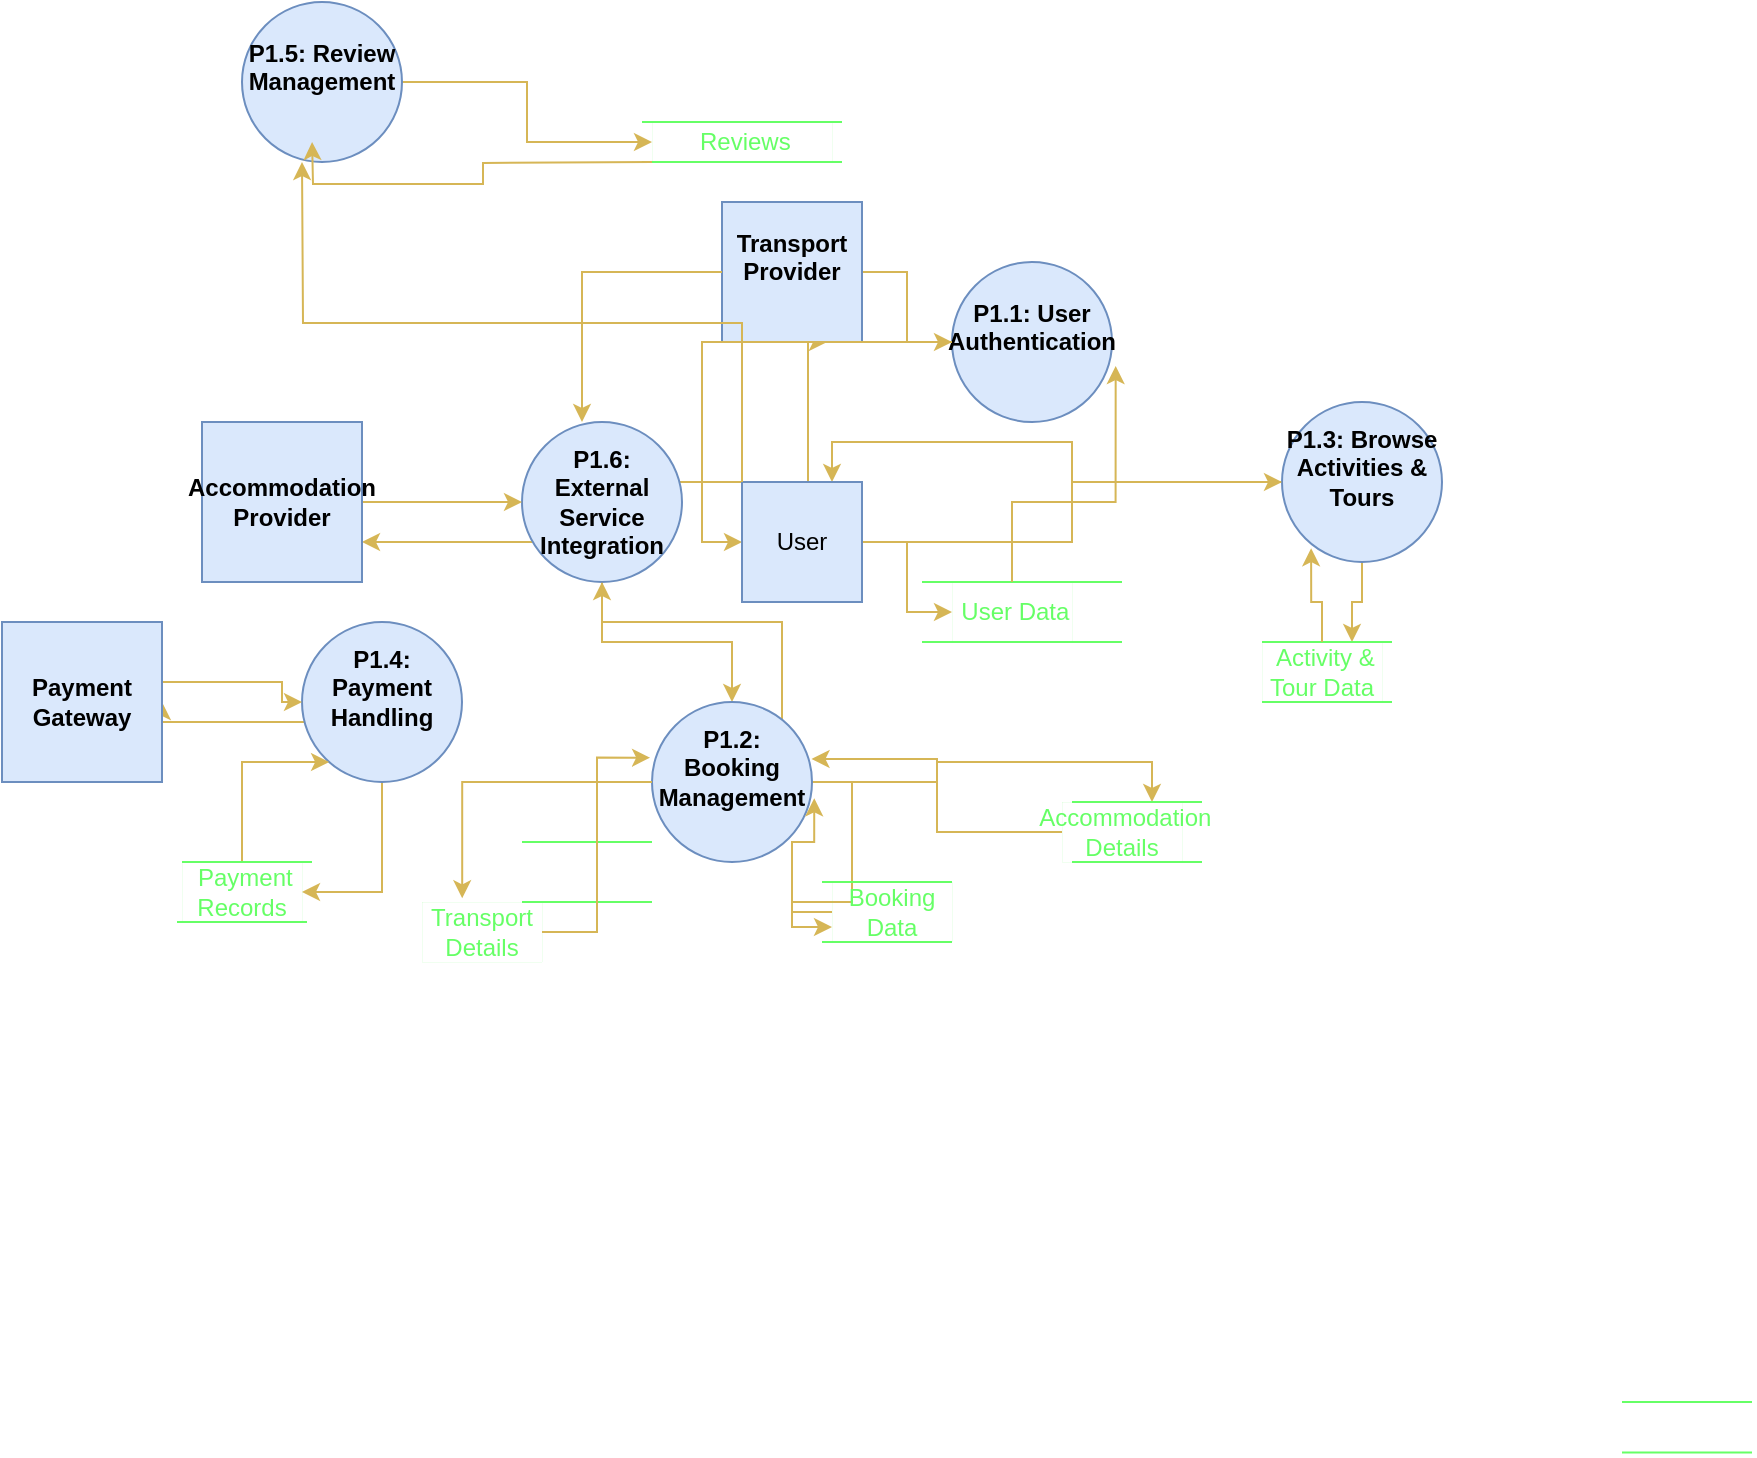 <mxfile version="26.2.13">
  <diagram name="Page-1" id="Jheeksck0w23O_Lzc13A">
    <mxGraphModel dx="874" dy="2085" grid="1" gridSize="10" guides="1" tooltips="1" connect="1" arrows="1" fold="1" page="1" pageScale="1" pageWidth="1169" pageHeight="1654" math="0" shadow="0">
      <root>
        <mxCell id="0" />
        <mxCell id="1" parent="0" />
        <mxCell id="H48hmFiYQyoYzxlyVc5z-39" style="edgeStyle=orthogonalEdgeStyle;rounded=0;orthogonalLoop=1;jettySize=auto;html=1;entryX=0.5;entryY=0;entryDx=0;entryDy=0;fillColor=#fff2cc;strokeColor=#d6b656;" parent="1" source="H48hmFiYQyoYzxlyVc5z-2" target="H48hmFiYQyoYzxlyVc5z-6" edge="1">
          <mxGeometry relative="1" as="geometry" />
        </mxCell>
        <mxCell id="H48hmFiYQyoYzxlyVc5z-43" style="edgeStyle=orthogonalEdgeStyle;rounded=0;orthogonalLoop=1;jettySize=auto;html=1;fillColor=#fff2cc;strokeColor=#d6b656;" parent="1" source="H48hmFiYQyoYzxlyVc5z-2" target="H48hmFiYQyoYzxlyVc5z-41" edge="1">
          <mxGeometry relative="1" as="geometry">
            <Array as="points">
              <mxPoint x="330" y="130" />
              <mxPoint x="330" y="130" />
            </Array>
          </mxGeometry>
        </mxCell>
        <mxCell id="H48hmFiYQyoYzxlyVc5z-46" style="edgeStyle=orthogonalEdgeStyle;rounded=0;orthogonalLoop=1;jettySize=auto;html=1;entryX=0.75;entryY=1;entryDx=0;entryDy=0;fillColor=#fff2cc;strokeColor=#d6b656;" parent="1" source="H48hmFiYQyoYzxlyVc5z-2" target="H48hmFiYQyoYzxlyVc5z-44" edge="1">
          <mxGeometry relative="1" as="geometry">
            <Array as="points">
              <mxPoint x="513" y="100" />
            </Array>
          </mxGeometry>
        </mxCell>
        <mxCell id="H48hmFiYQyoYzxlyVc5z-2" value="P1.6: External Service Integration" style="ellipse;whiteSpace=wrap;html=1;aspect=fixed;fillColor=#dae8fc;strokeColor=#6c8ebf;fontStyle=1" parent="1" vertex="1">
          <mxGeometry x="370" y="70" width="80" height="80" as="geometry" />
        </mxCell>
        <mxCell id="H48hmFiYQyoYzxlyVc5z-16" style="edgeStyle=orthogonalEdgeStyle;rounded=0;orthogonalLoop=1;jettySize=auto;html=1;entryX=0;entryY=0.5;entryDx=0;entryDy=0;fillColor=#fff2cc;strokeColor=#d6b656;" parent="1" source="HUWv6nAgPmBTQmqejDX9-2" target="H48hmFiYQyoYzxlyVc5z-14" edge="1">
          <mxGeometry relative="1" as="geometry" />
        </mxCell>
        <mxCell id="H48hmFiYQyoYzxlyVc5z-3" value="&#xa;P1.1: User Authentication&#xa;&#xa;" style="ellipse;whiteSpace=wrap;html=1;aspect=fixed;fillColor=#dae8fc;strokeColor=#6c8ebf;fontStyle=1" parent="1" vertex="1">
          <mxGeometry x="585" y="-10" width="80" height="80" as="geometry" />
        </mxCell>
        <mxCell id="H48hmFiYQyoYzxlyVc5z-67" style="edgeStyle=orthogonalEdgeStyle;rounded=0;orthogonalLoop=1;jettySize=auto;html=1;fillColor=#fff2cc;strokeColor=#d6b656;" parent="1" source="H48hmFiYQyoYzxlyVc5z-4" target="H48hmFiYQyoYzxlyVc5z-66" edge="1">
          <mxGeometry relative="1" as="geometry" />
        </mxCell>
        <mxCell id="H48hmFiYQyoYzxlyVc5z-4" value="&#xa;P1.5: Review Management&#xa;&#xa;" style="ellipse;whiteSpace=wrap;html=1;aspect=fixed;fillColor=#dae8fc;strokeColor=#6c8ebf;fontStyle=1" parent="1" vertex="1">
          <mxGeometry x="230" y="-140" width="80" height="80" as="geometry" />
        </mxCell>
        <mxCell id="H48hmFiYQyoYzxlyVc5z-51" style="edgeStyle=orthogonalEdgeStyle;rounded=0;orthogonalLoop=1;jettySize=auto;html=1;entryX=0.75;entryY=0;entryDx=0;entryDy=0;fillColor=#fff2cc;strokeColor=#d6b656;" parent="1" source="H48hmFiYQyoYzxlyVc5z-5" target="H48hmFiYQyoYzxlyVc5z-49" edge="1">
          <mxGeometry relative="1" as="geometry" />
        </mxCell>
        <mxCell id="HUWv6nAgPmBTQmqejDX9-5" style="edgeStyle=orthogonalEdgeStyle;rounded=0;orthogonalLoop=1;jettySize=auto;html=1;entryX=0.75;entryY=0;entryDx=0;entryDy=0;fillColor=#fff2cc;strokeColor=#d6b656;" edge="1" parent="1" source="H48hmFiYQyoYzxlyVc5z-5" target="HUWv6nAgPmBTQmqejDX9-2">
          <mxGeometry relative="1" as="geometry" />
        </mxCell>
        <mxCell id="H48hmFiYQyoYzxlyVc5z-5" value="&#xa;P1.3: Browse Activities &amp;amp; Tours&#xa;&#xa;" style="ellipse;whiteSpace=wrap;html=1;aspect=fixed;fillColor=#dae8fc;strokeColor=#6c8ebf;fontStyle=1" parent="1" vertex="1">
          <mxGeometry x="750" y="60" width="80" height="80" as="geometry" />
        </mxCell>
        <mxCell id="H48hmFiYQyoYzxlyVc5z-24" style="edgeStyle=orthogonalEdgeStyle;rounded=0;orthogonalLoop=1;jettySize=auto;html=1;entryX=0;entryY=0.75;entryDx=0;entryDy=0;fillColor=#fff2cc;strokeColor=#d6b656;" parent="1" source="H48hmFiYQyoYzxlyVc5z-6" target="H48hmFiYQyoYzxlyVc5z-19" edge="1">
          <mxGeometry relative="1" as="geometry" />
        </mxCell>
        <mxCell id="H48hmFiYQyoYzxlyVc5z-31" style="edgeStyle=orthogonalEdgeStyle;rounded=0;orthogonalLoop=1;jettySize=auto;html=1;entryX=0.75;entryY=0;entryDx=0;entryDy=0;fillColor=#fff2cc;strokeColor=#d6b656;" parent="1" source="H48hmFiYQyoYzxlyVc5z-6" target="H48hmFiYQyoYzxlyVc5z-28" edge="1">
          <mxGeometry relative="1" as="geometry" />
        </mxCell>
        <mxCell id="H48hmFiYQyoYzxlyVc5z-40" style="edgeStyle=orthogonalEdgeStyle;rounded=0;orthogonalLoop=1;jettySize=auto;html=1;fillColor=#fff2cc;strokeColor=#d6b656;" parent="1" source="H48hmFiYQyoYzxlyVc5z-6" target="H48hmFiYQyoYzxlyVc5z-2" edge="1">
          <mxGeometry relative="1" as="geometry">
            <Array as="points">
              <mxPoint x="500" y="170" />
              <mxPoint x="410" y="170" />
            </Array>
          </mxGeometry>
        </mxCell>
        <mxCell id="H48hmFiYQyoYzxlyVc5z-6" value="&#xa;P1.2: Booking Management&#xa;&#xa;" style="ellipse;whiteSpace=wrap;html=1;aspect=fixed;fillColor=#dae8fc;strokeColor=#6c8ebf;fontStyle=1" parent="1" vertex="1">
          <mxGeometry x="435" y="210" width="80" height="80" as="geometry" />
        </mxCell>
        <mxCell id="H48hmFiYQyoYzxlyVc5z-57" style="edgeStyle=orthogonalEdgeStyle;rounded=0;orthogonalLoop=1;jettySize=auto;html=1;entryX=1;entryY=0.5;entryDx=0;entryDy=0;fillColor=#fff2cc;strokeColor=#d6b656;" parent="1" source="H48hmFiYQyoYzxlyVc5z-7" target="H48hmFiYQyoYzxlyVc5z-54" edge="1">
          <mxGeometry relative="1" as="geometry">
            <Array as="points">
              <mxPoint x="300" y="305" />
            </Array>
          </mxGeometry>
        </mxCell>
        <mxCell id="H48hmFiYQyoYzxlyVc5z-63" style="edgeStyle=orthogonalEdgeStyle;rounded=0;orthogonalLoop=1;jettySize=auto;html=1;entryX=1;entryY=0.5;entryDx=0;entryDy=0;fillColor=#fff2cc;strokeColor=#d6b656;" parent="1" source="H48hmFiYQyoYzxlyVc5z-7" target="H48hmFiYQyoYzxlyVc5z-61" edge="1">
          <mxGeometry relative="1" as="geometry">
            <Array as="points">
              <mxPoint x="190" y="220" />
            </Array>
          </mxGeometry>
        </mxCell>
        <mxCell id="H48hmFiYQyoYzxlyVc5z-7" value="&#xa;P1.4: Payment Handling&#xa;&#xa;" style="ellipse;whiteSpace=wrap;html=1;aspect=fixed;fillColor=#dae8fc;strokeColor=#6c8ebf;fontStyle=1" parent="1" vertex="1">
          <mxGeometry x="260" y="170" width="80" height="80" as="geometry" />
        </mxCell>
        <mxCell id="H48hmFiYQyoYzxlyVc5z-11" value="" style="endArrow=none;html=1;rounded=0;fontColor=#66FF66;strokeColor=#66FF66;" parent="1" edge="1">
          <mxGeometry width="50" height="50" relative="1" as="geometry">
            <mxPoint x="570" y="150" as="sourcePoint" />
            <mxPoint x="670" y="150" as="targetPoint" />
          </mxGeometry>
        </mxCell>
        <mxCell id="H48hmFiYQyoYzxlyVc5z-12" value="" style="endArrow=none;html=1;rounded=0;fontColor=#66FF66;strokeColor=#66FF66;" parent="1" edge="1">
          <mxGeometry width="50" height="50" relative="1" as="geometry">
            <mxPoint x="570" y="180" as="sourcePoint" />
            <mxPoint x="670" y="180" as="targetPoint" />
            <Array as="points">
              <mxPoint x="615" y="180" />
            </Array>
          </mxGeometry>
        </mxCell>
        <mxCell id="H48hmFiYQyoYzxlyVc5z-14" value="&lt;span style=&quot;font-family: monospace; font-size: 0px; text-align: start; text-wrap-mode: nowrap;&quot;&gt;%3CmxGraphModel%3E%3Croot%3E%3CmxCell%20id%3D%220%22%2F%3E%3CmxCell%20id%3D%221%22%20parent%3D%220%22%2F%3E%3CmxCell%20id%3D%222%22%20value%3D%22%22%20style%3D%22endArrow%3Dnone%3Bhtml%3D1%3Brounded%3D0%3B%22%20edge%3D%221%22%20parent%3D%221%22%3E%3CmxGeometry%20width%3D%2250%22%20height%3D%2250%22%20relative%3D%221%22%20as%3D%22geometry%22%3E%3CmxPoint%20x%3D%22585%22%20y%3D%22170%22%20as%3D%22sourcePoint%22%2F%3E%3CmxPoint%20x%3D%22685%22%20y%3D%22170%22%20as%3D%22targetPoint%22%2F%3E%3C%2FmxGeometry%3E%3C%2FmxCell%3E%3C%2Froot%3E%3C%2FmxGraphModel%3E&lt;/span&gt; User Data" style="text;html=1;align=center;verticalAlign=middle;whiteSpace=wrap;rounded=0;fontColor=#66FF66;strokeColor=#66FF66;strokeWidth=0;" parent="1" vertex="1">
          <mxGeometry x="585" y="150" width="60" height="30" as="geometry" />
        </mxCell>
        <mxCell id="H48hmFiYQyoYzxlyVc5z-15" style="edgeStyle=orthogonalEdgeStyle;rounded=0;orthogonalLoop=1;jettySize=auto;html=1;entryX=1.023;entryY=0.65;entryDx=0;entryDy=0;entryPerimeter=0;fillColor=#fff2cc;strokeColor=#d6b656;" parent="1" source="H48hmFiYQyoYzxlyVc5z-14" target="H48hmFiYQyoYzxlyVc5z-3" edge="1">
          <mxGeometry relative="1" as="geometry">
            <Array as="points">
              <mxPoint x="615" y="110" />
              <mxPoint x="667" y="110" />
            </Array>
          </mxGeometry>
        </mxCell>
        <mxCell id="H48hmFiYQyoYzxlyVc5z-17" value="" style="endArrow=none;html=1;rounded=0;fontColor=#66FF66;strokeColor=#66FF66;" parent="1" edge="1">
          <mxGeometry width="50" height="50" relative="1" as="geometry">
            <mxPoint x="520" y="300" as="sourcePoint" />
            <mxPoint x="585" y="300" as="targetPoint" />
          </mxGeometry>
        </mxCell>
        <mxCell id="H48hmFiYQyoYzxlyVc5z-18" value="" style="endArrow=none;html=1;rounded=0;fontColor=#66FF66;strokeColor=#66FF66;" parent="1" edge="1">
          <mxGeometry width="50" height="50" relative="1" as="geometry">
            <mxPoint x="520" y="330" as="sourcePoint" />
            <mxPoint x="585" y="330" as="targetPoint" />
          </mxGeometry>
        </mxCell>
        <mxCell id="H48hmFiYQyoYzxlyVc5z-19" value="Booking Data" style="text;html=1;align=center;verticalAlign=middle;whiteSpace=wrap;rounded=0;strokeWidth=0;fontColor=#66FF66;strokeColor=#66FF66;" parent="1" vertex="1">
          <mxGeometry x="525" y="300" width="60" height="30" as="geometry" />
        </mxCell>
        <mxCell id="H48hmFiYQyoYzxlyVc5z-21" style="edgeStyle=orthogonalEdgeStyle;rounded=0;orthogonalLoop=1;jettySize=auto;html=1;entryX=1.014;entryY=0.602;entryDx=0;entryDy=0;entryPerimeter=0;fillColor=#fff2cc;strokeColor=#d6b656;" parent="1" source="H48hmFiYQyoYzxlyVc5z-19" target="H48hmFiYQyoYzxlyVc5z-6" edge="1">
          <mxGeometry relative="1" as="geometry" />
        </mxCell>
        <mxCell id="H48hmFiYQyoYzxlyVc5z-26" value="" style="endArrow=none;html=1;rounded=0;fontColor=#66FF66;strokeColor=#66FF66;" parent="1" edge="1">
          <mxGeometry width="50" height="50" relative="1" as="geometry">
            <mxPoint x="645" y="260" as="sourcePoint" />
            <mxPoint x="710" y="260" as="targetPoint" />
          </mxGeometry>
        </mxCell>
        <mxCell id="H48hmFiYQyoYzxlyVc5z-27" value="" style="endArrow=none;html=1;rounded=0;fontColor=#66FF66;strokeColor=#66FF66;" parent="1" edge="1">
          <mxGeometry width="50" height="50" relative="1" as="geometry">
            <mxPoint x="645" y="290" as="sourcePoint" />
            <mxPoint x="710" y="290" as="targetPoint" />
          </mxGeometry>
        </mxCell>
        <mxCell id="H48hmFiYQyoYzxlyVc5z-28" value="&amp;nbsp;Accommodation Details" style="text;html=1;align=center;verticalAlign=middle;whiteSpace=wrap;rounded=0;strokeWidth=0;fontColor=#66FF66;strokeColor=#66FF66;" parent="1" vertex="1">
          <mxGeometry x="640" y="260" width="60" height="30" as="geometry" />
        </mxCell>
        <mxCell id="H48hmFiYQyoYzxlyVc5z-30" style="edgeStyle=orthogonalEdgeStyle;rounded=0;orthogonalLoop=1;jettySize=auto;html=1;entryX=0.997;entryY=0.356;entryDx=0;entryDy=0;entryPerimeter=0;fillColor=#fff2cc;strokeColor=#d6b656;" parent="1" source="H48hmFiYQyoYzxlyVc5z-28" target="H48hmFiYQyoYzxlyVc5z-6" edge="1">
          <mxGeometry relative="1" as="geometry" />
        </mxCell>
        <mxCell id="H48hmFiYQyoYzxlyVc5z-33" value="" style="endArrow=none;html=1;rounded=0;fontColor=#66FF66;strokeColor=#66FF66;" parent="1" edge="1">
          <mxGeometry width="50" height="50" relative="1" as="geometry">
            <mxPoint x="370" y="280" as="sourcePoint" />
            <mxPoint x="435" y="280" as="targetPoint" />
          </mxGeometry>
        </mxCell>
        <mxCell id="H48hmFiYQyoYzxlyVc5z-34" value="" style="endArrow=none;html=1;rounded=0;fontColor=#66FF66;strokeColor=#66FF66;" parent="1" edge="1">
          <mxGeometry width="50" height="50" relative="1" as="geometry">
            <mxPoint x="370" y="310" as="sourcePoint" />
            <mxPoint x="435" y="310" as="targetPoint" />
          </mxGeometry>
        </mxCell>
        <mxCell id="H48hmFiYQyoYzxlyVc5z-35" value="Transport Details" style="text;html=1;align=center;verticalAlign=middle;whiteSpace=wrap;rounded=0;strokeWidth=0;fontColor=#66FF66;strokeColor=#66FF66;" parent="1" vertex="1">
          <mxGeometry x="320" y="310" width="60" height="30" as="geometry" />
        </mxCell>
        <mxCell id="H48hmFiYQyoYzxlyVc5z-37" style="edgeStyle=orthogonalEdgeStyle;rounded=0;orthogonalLoop=1;jettySize=auto;html=1;entryX=-0.012;entryY=0.348;entryDx=0;entryDy=0;entryPerimeter=0;fillColor=#fff2cc;strokeColor=#d6b656;" parent="1" source="H48hmFiYQyoYzxlyVc5z-35" target="H48hmFiYQyoYzxlyVc5z-6" edge="1">
          <mxGeometry relative="1" as="geometry" />
        </mxCell>
        <mxCell id="H48hmFiYQyoYzxlyVc5z-38" style="edgeStyle=orthogonalEdgeStyle;rounded=0;orthogonalLoop=1;jettySize=auto;html=1;entryX=0.335;entryY=-0.061;entryDx=0;entryDy=0;entryPerimeter=0;fillColor=#fff2cc;strokeColor=#d6b656;" parent="1" source="H48hmFiYQyoYzxlyVc5z-6" target="H48hmFiYQyoYzxlyVc5z-35" edge="1">
          <mxGeometry relative="1" as="geometry" />
        </mxCell>
        <mxCell id="H48hmFiYQyoYzxlyVc5z-42" style="edgeStyle=orthogonalEdgeStyle;rounded=0;orthogonalLoop=1;jettySize=auto;html=1;entryX=0;entryY=0.5;entryDx=0;entryDy=0;fillColor=#fff2cc;strokeColor=#d6b656;" parent="1" source="H48hmFiYQyoYzxlyVc5z-41" target="H48hmFiYQyoYzxlyVc5z-2" edge="1">
          <mxGeometry relative="1" as="geometry" />
        </mxCell>
        <mxCell id="H48hmFiYQyoYzxlyVc5z-41" value="Accommodation Provider" style="whiteSpace=wrap;html=1;aspect=fixed;fillColor=#dae8fc;strokeColor=#6c8ebf;fontStyle=1" parent="1" vertex="1">
          <mxGeometry x="210" y="70" width="80" height="80" as="geometry" />
        </mxCell>
        <mxCell id="HUWv6nAgPmBTQmqejDX9-1" value="" style="edgeStyle=orthogonalEdgeStyle;rounded=0;orthogonalLoop=1;jettySize=auto;html=1;fillColor=#fff2cc;strokeColor=#d6b656;" edge="1" parent="1" source="H48hmFiYQyoYzxlyVc5z-44" target="H48hmFiYQyoYzxlyVc5z-3">
          <mxGeometry relative="1" as="geometry" />
        </mxCell>
        <mxCell id="H48hmFiYQyoYzxlyVc5z-44" value="&#xa;Transport Provider&#xa;&#xa;" style="whiteSpace=wrap;html=1;aspect=fixed;fillColor=#dae8fc;strokeColor=#6c8ebf;fontStyle=1" parent="1" vertex="1">
          <mxGeometry x="470" y="-40" width="70" height="70" as="geometry" />
        </mxCell>
        <mxCell id="H48hmFiYQyoYzxlyVc5z-45" style="edgeStyle=orthogonalEdgeStyle;rounded=0;orthogonalLoop=1;jettySize=auto;html=1;entryX=0.375;entryY=0;entryDx=0;entryDy=0;entryPerimeter=0;fillColor=#fff2cc;strokeColor=#d6b656;" parent="1" source="H48hmFiYQyoYzxlyVc5z-44" target="H48hmFiYQyoYzxlyVc5z-2" edge="1">
          <mxGeometry relative="1" as="geometry" />
        </mxCell>
        <mxCell id="H48hmFiYQyoYzxlyVc5z-47" value="" style="endArrow=none;html=1;rounded=0;fontColor=#66FF66;strokeColor=#66FF66;" parent="1" edge="1">
          <mxGeometry width="50" height="50" relative="1" as="geometry">
            <mxPoint x="740" y="180" as="sourcePoint" />
            <mxPoint x="805" y="180" as="targetPoint" />
          </mxGeometry>
        </mxCell>
        <mxCell id="H48hmFiYQyoYzxlyVc5z-48" value="" style="endArrow=none;html=1;rounded=0;fontColor=#66FF66;strokeColor=#66FF66;" parent="1" edge="1">
          <mxGeometry width="50" height="50" relative="1" as="geometry">
            <mxPoint x="740" y="210" as="sourcePoint" />
            <mxPoint x="805" y="210" as="targetPoint" />
          </mxGeometry>
        </mxCell>
        <mxCell id="H48hmFiYQyoYzxlyVc5z-49" value="&amp;nbsp;Activity &amp;amp; Tour Data" style="text;html=1;align=center;verticalAlign=middle;whiteSpace=wrap;rounded=0;strokeWidth=0;fontColor=#66FF66;strokeColor=#66FF66;" parent="1" vertex="1">
          <mxGeometry x="740" y="180" width="60" height="30" as="geometry" />
        </mxCell>
        <mxCell id="H48hmFiYQyoYzxlyVc5z-50" style="edgeStyle=orthogonalEdgeStyle;rounded=0;orthogonalLoop=1;jettySize=auto;html=1;entryX=0.182;entryY=0.914;entryDx=0;entryDy=0;entryPerimeter=0;fillColor=#fff2cc;strokeColor=#d6b656;" parent="1" source="H48hmFiYQyoYzxlyVc5z-49" target="H48hmFiYQyoYzxlyVc5z-5" edge="1">
          <mxGeometry relative="1" as="geometry" />
        </mxCell>
        <mxCell id="H48hmFiYQyoYzxlyVc5z-52" value="" style="endArrow=none;html=1;rounded=0;fontColor=#66FF66;strokeColor=#66FF66;" parent="1" edge="1">
          <mxGeometry width="50" height="50" relative="1" as="geometry">
            <mxPoint x="920" y="560" as="sourcePoint" />
            <mxPoint x="985" y="560" as="targetPoint" />
          </mxGeometry>
        </mxCell>
        <mxCell id="H48hmFiYQyoYzxlyVc5z-53" value="" style="endArrow=none;html=1;rounded=0;fontColor=#66FF66;strokeColor=#66FF66;" parent="1" edge="1">
          <mxGeometry width="50" height="50" relative="1" as="geometry">
            <mxPoint x="920" y="585.29" as="sourcePoint" />
            <mxPoint x="985" y="585.29" as="targetPoint" />
          </mxGeometry>
        </mxCell>
        <mxCell id="H48hmFiYQyoYzxlyVc5z-55" style="edgeStyle=orthogonalEdgeStyle;rounded=0;orthogonalLoop=1;jettySize=auto;html=1;fillColor=#fff2cc;strokeColor=#d6b656;" parent="1" source="H48hmFiYQyoYzxlyVc5z-54" target="H48hmFiYQyoYzxlyVc5z-7" edge="1">
          <mxGeometry relative="1" as="geometry">
            <Array as="points">
              <mxPoint x="230" y="240" />
            </Array>
          </mxGeometry>
        </mxCell>
        <mxCell id="H48hmFiYQyoYzxlyVc5z-54" value="&amp;nbsp;Payment Records" style="text;html=1;align=center;verticalAlign=middle;whiteSpace=wrap;rounded=0;strokeWidth=0;fontColor=#66FF66;strokeColor=#66FF66;" parent="1" vertex="1">
          <mxGeometry x="200" y="290" width="60" height="30" as="geometry" />
        </mxCell>
        <mxCell id="H48hmFiYQyoYzxlyVc5z-58" value="" style="endArrow=none;html=1;rounded=0;fontColor=#66FF66;strokeColor=#66FF66;" parent="1" edge="1">
          <mxGeometry width="50" height="50" relative="1" as="geometry">
            <mxPoint x="200" y="290" as="sourcePoint" />
            <mxPoint x="265" y="290" as="targetPoint" />
          </mxGeometry>
        </mxCell>
        <mxCell id="H48hmFiYQyoYzxlyVc5z-59" value="" style="endArrow=none;html=1;rounded=0;fontColor=#66FF66;strokeColor=#66FF66;" parent="1" edge="1">
          <mxGeometry width="50" height="50" relative="1" as="geometry">
            <mxPoint x="197.5" y="320" as="sourcePoint" />
            <mxPoint x="262.5" y="320" as="targetPoint" />
          </mxGeometry>
        </mxCell>
        <mxCell id="H48hmFiYQyoYzxlyVc5z-62" style="edgeStyle=orthogonalEdgeStyle;rounded=0;orthogonalLoop=1;jettySize=auto;html=1;entryX=0;entryY=0.5;entryDx=0;entryDy=0;fillColor=#fff2cc;strokeColor=#d6b656;" parent="1" source="H48hmFiYQyoYzxlyVc5z-61" target="H48hmFiYQyoYzxlyVc5z-7" edge="1">
          <mxGeometry relative="1" as="geometry">
            <Array as="points">
              <mxPoint x="250" y="200" />
              <mxPoint x="250" y="210" />
            </Array>
          </mxGeometry>
        </mxCell>
        <mxCell id="H48hmFiYQyoYzxlyVc5z-61" value="&lt;b&gt;Payment Gateway&lt;/b&gt;" style="whiteSpace=wrap;html=1;aspect=fixed;fillColor=#dae8fc;strokeColor=#6c8ebf;" parent="1" vertex="1">
          <mxGeometry x="110" y="170" width="80" height="80" as="geometry" />
        </mxCell>
        <mxCell id="H48hmFiYQyoYzxlyVc5z-64" value="" style="endArrow=none;html=1;rounded=0;fontColor=#66FF66;strokeColor=#66FF66;" parent="1" edge="1">
          <mxGeometry width="50" height="50" relative="1" as="geometry">
            <mxPoint x="430" y="-80" as="sourcePoint" />
            <mxPoint x="530" y="-80" as="targetPoint" />
          </mxGeometry>
        </mxCell>
        <mxCell id="H48hmFiYQyoYzxlyVc5z-65" value="" style="endArrow=none;html=1;rounded=0;fontColor=#66FF66;strokeColor=#66FF66;" parent="1" edge="1">
          <mxGeometry width="50" height="50" relative="1" as="geometry">
            <mxPoint x="430" y="-60" as="sourcePoint" />
            <mxPoint x="530" y="-60" as="targetPoint" />
            <Array as="points">
              <mxPoint x="475" y="-60" />
              <mxPoint x="505" y="-60" />
            </Array>
          </mxGeometry>
        </mxCell>
        <mxCell id="H48hmFiYQyoYzxlyVc5z-66" value="&amp;nbsp;Reviews" style="text;html=1;align=center;verticalAlign=middle;whiteSpace=wrap;rounded=0;fontColor=#66FF66;strokeColor=#66FF66;strokeWidth=0;" parent="1" vertex="1">
          <mxGeometry x="435" y="-80" width="90" height="20" as="geometry" />
        </mxCell>
        <mxCell id="H48hmFiYQyoYzxlyVc5z-68" style="edgeStyle=orthogonalEdgeStyle;rounded=0;orthogonalLoop=1;jettySize=auto;html=1;entryX=0.438;entryY=1;entryDx=0;entryDy=0;entryPerimeter=0;fillColor=#fff2cc;strokeColor=#d6b656;" parent="1" edge="1">
          <mxGeometry relative="1" as="geometry">
            <mxPoint x="435" y="-60" as="sourcePoint" />
            <mxPoint x="265.04" y="-70" as="targetPoint" />
          </mxGeometry>
        </mxCell>
        <mxCell id="HUWv6nAgPmBTQmqejDX9-3" value="" style="edgeStyle=orthogonalEdgeStyle;rounded=0;orthogonalLoop=1;jettySize=auto;html=1;entryX=0;entryY=0.5;entryDx=0;entryDy=0;fillColor=#fff2cc;strokeColor=#d6b656;" edge="1" parent="1" source="H48hmFiYQyoYzxlyVc5z-3" target="HUWv6nAgPmBTQmqejDX9-2">
          <mxGeometry relative="1" as="geometry">
            <mxPoint x="625" y="70" as="sourcePoint" />
            <mxPoint x="585" y="165" as="targetPoint" />
          </mxGeometry>
        </mxCell>
        <mxCell id="HUWv6nAgPmBTQmqejDX9-4" style="edgeStyle=orthogonalEdgeStyle;rounded=0;orthogonalLoop=1;jettySize=auto;html=1;entryX=0;entryY=0.5;entryDx=0;entryDy=0;fillColor=#fff2cc;strokeColor=#d6b656;" edge="1" parent="1" source="HUWv6nAgPmBTQmqejDX9-2" target="H48hmFiYQyoYzxlyVc5z-5">
          <mxGeometry relative="1" as="geometry" />
        </mxCell>
        <mxCell id="HUWv6nAgPmBTQmqejDX9-2" value="User" style="whiteSpace=wrap;html=1;aspect=fixed;fillColor=#dae8fc;strokeColor=#6c8ebf;" vertex="1" parent="1">
          <mxGeometry x="480" y="100" width="60" height="60" as="geometry" />
        </mxCell>
        <mxCell id="HUWv6nAgPmBTQmqejDX9-6" style="edgeStyle=orthogonalEdgeStyle;rounded=0;orthogonalLoop=1;jettySize=auto;html=1;fillColor=#fff2cc;strokeColor=#d6b656;exitX=0;exitY=0;exitDx=0;exitDy=0;" edge="1" parent="1" source="HUWv6nAgPmBTQmqejDX9-2">
          <mxGeometry relative="1" as="geometry">
            <mxPoint x="480" y="50" as="sourcePoint" />
            <mxPoint x="260" y="-60" as="targetPoint" />
          </mxGeometry>
        </mxCell>
      </root>
    </mxGraphModel>
  </diagram>
</mxfile>
